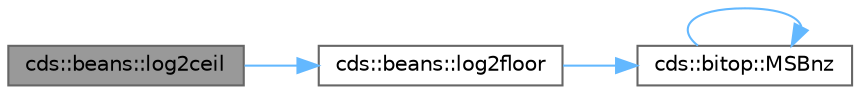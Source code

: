 digraph "cds::beans::log2ceil"
{
 // LATEX_PDF_SIZE
  bgcolor="transparent";
  edge [fontname=Helvetica,fontsize=10,labelfontname=Helvetica,labelfontsize=10];
  node [fontname=Helvetica,fontsize=10,shape=box,height=0.2,width=0.4];
  rankdir="LR";
  Node1 [id="Node000001",label="cds::beans::log2ceil",height=0.2,width=0.4,color="gray40", fillcolor="grey60", style="filled", fontcolor="black",tooltip="Returns smallest following integer for log2( n )"];
  Node1 -> Node2 [id="edge1_Node000001_Node000002",color="steelblue1",style="solid",tooltip=" "];
  Node2 [id="Node000002",label="cds::beans::log2floor",height=0.2,width=0.4,color="grey40", fillcolor="white", style="filled",URL="$namespacecds_1_1beans.html#abc356418ade71421081effab88e8bbb1",tooltip="Returns largest previous integer for log2( n )"];
  Node2 -> Node3 [id="edge2_Node000002_Node000003",color="steelblue1",style="solid",tooltip=" "];
  Node3 [id="Node000003",label="cds::bitop::MSBnz",height=0.2,width=0.4,color="grey40", fillcolor="white", style="filled",URL="$namespacecds_1_1bitop.html#a0517b6ee0de9351d843c230562bba9ae",tooltip="Get most significant bit (MSB) number (0..31/63)"];
  Node3 -> Node3 [id="edge3_Node000003_Node000003",color="steelblue1",style="solid",tooltip=" "];
}
